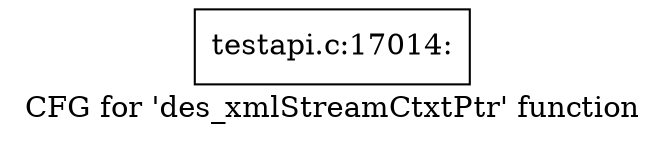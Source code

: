 digraph "CFG for 'des_xmlStreamCtxtPtr' function" {
	label="CFG for 'des_xmlStreamCtxtPtr' function";

	Node0x49c8fb0 [shape=record,label="{testapi.c:17014:}"];
}
